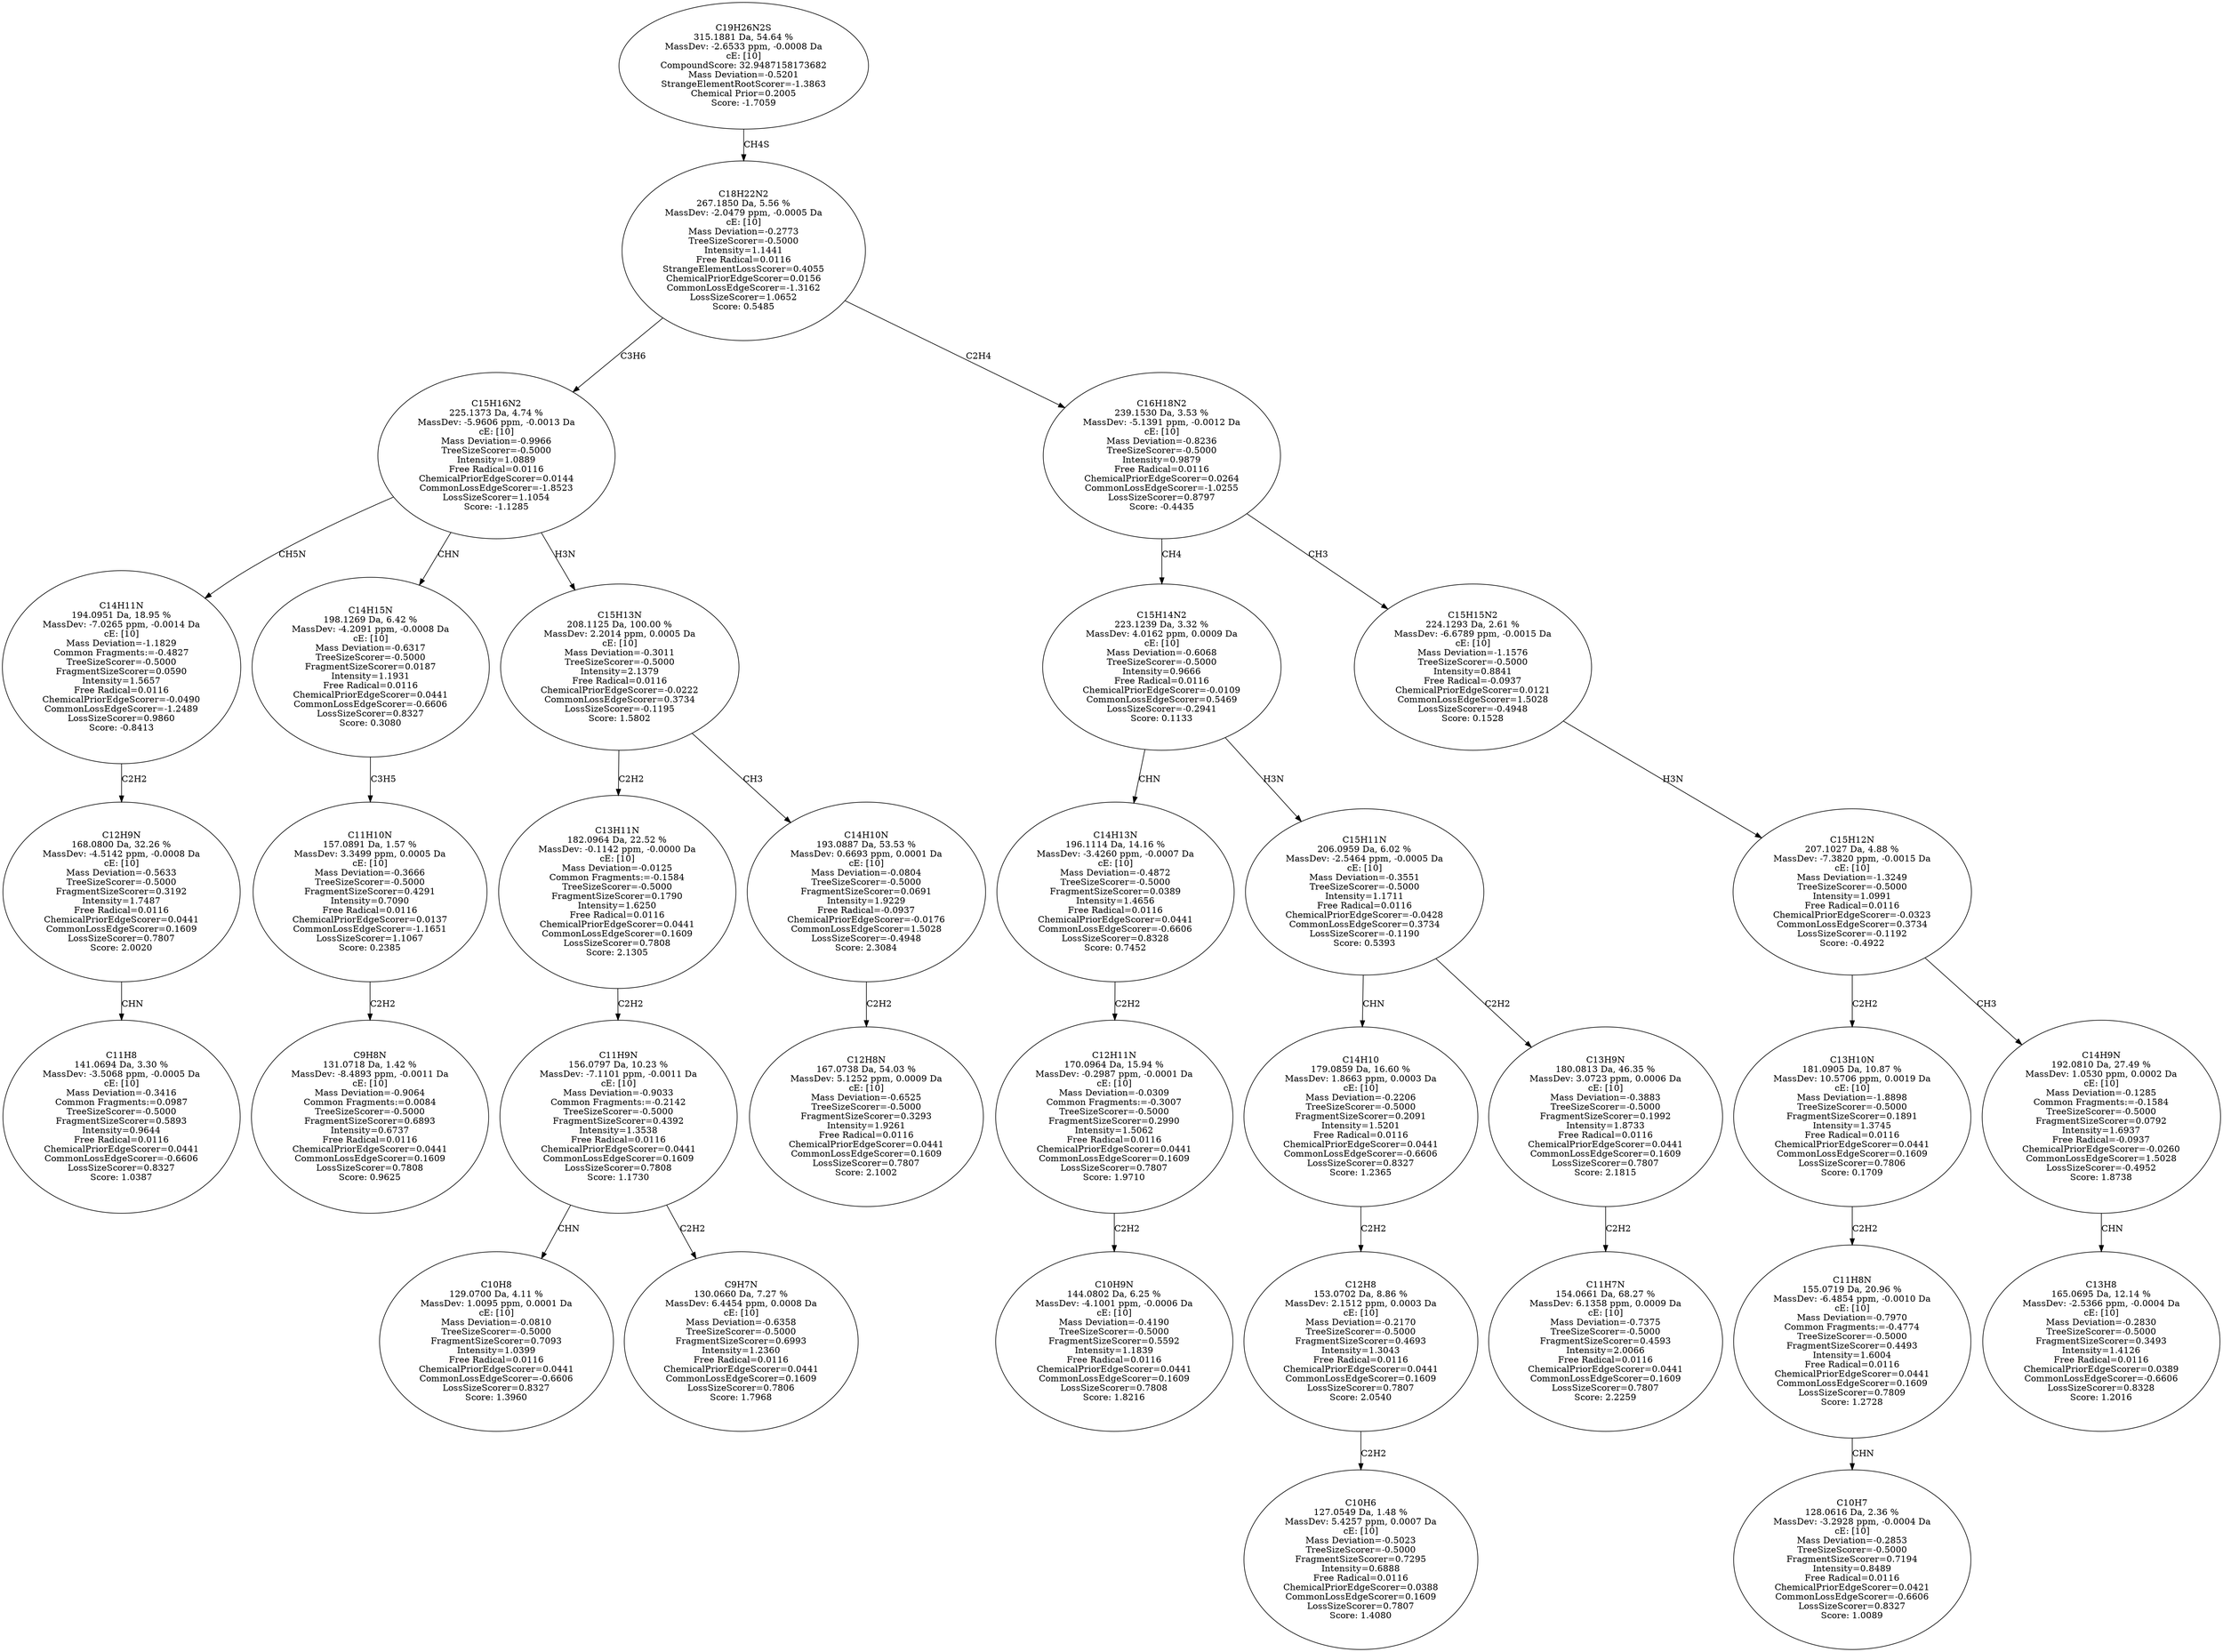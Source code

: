 strict digraph {
v1 [label="C11H8\n141.0694 Da, 3.30 %\nMassDev: -3.5068 ppm, -0.0005 Da\ncE: [10]\nMass Deviation=-0.3416\nCommon Fragments:=0.0987\nTreeSizeScorer=-0.5000\nFragmentSizeScorer=0.5893\nIntensity=0.9644\nFree Radical=0.0116\nChemicalPriorEdgeScorer=0.0441\nCommonLossEdgeScorer=-0.6606\nLossSizeScorer=0.8327\nScore: 1.0387"];
v2 [label="C12H9N\n168.0800 Da, 32.26 %\nMassDev: -4.5142 ppm, -0.0008 Da\ncE: [10]\nMass Deviation=-0.5633\nTreeSizeScorer=-0.5000\nFragmentSizeScorer=0.3192\nIntensity=1.7487\nFree Radical=0.0116\nChemicalPriorEdgeScorer=0.0441\nCommonLossEdgeScorer=0.1609\nLossSizeScorer=0.7807\nScore: 2.0020"];
v3 [label="C14H11N\n194.0951 Da, 18.95 %\nMassDev: -7.0265 ppm, -0.0014 Da\ncE: [10]\nMass Deviation=-1.1829\nCommon Fragments:=-0.4827\nTreeSizeScorer=-0.5000\nFragmentSizeScorer=0.0590\nIntensity=1.5657\nFree Radical=0.0116\nChemicalPriorEdgeScorer=-0.0490\nCommonLossEdgeScorer=-1.2489\nLossSizeScorer=0.9860\nScore: -0.8413"];
v4 [label="C9H8N\n131.0718 Da, 1.42 %\nMassDev: -8.4893 ppm, -0.0011 Da\ncE: [10]\nMass Deviation=-0.9064\nCommon Fragments:=0.0084\nTreeSizeScorer=-0.5000\nFragmentSizeScorer=0.6893\nIntensity=0.6737\nFree Radical=0.0116\nChemicalPriorEdgeScorer=0.0441\nCommonLossEdgeScorer=0.1609\nLossSizeScorer=0.7808\nScore: 0.9625"];
v5 [label="C11H10N\n157.0891 Da, 1.57 %\nMassDev: 3.3499 ppm, 0.0005 Da\ncE: [10]\nMass Deviation=-0.3666\nTreeSizeScorer=-0.5000\nFragmentSizeScorer=0.4291\nIntensity=0.7090\nFree Radical=0.0116\nChemicalPriorEdgeScorer=0.0137\nCommonLossEdgeScorer=-1.1651\nLossSizeScorer=1.1067\nScore: 0.2385"];
v6 [label="C14H15N\n198.1269 Da, 6.42 %\nMassDev: -4.2091 ppm, -0.0008 Da\ncE: [10]\nMass Deviation=-0.6317\nTreeSizeScorer=-0.5000\nFragmentSizeScorer=0.0187\nIntensity=1.1931\nFree Radical=0.0116\nChemicalPriorEdgeScorer=0.0441\nCommonLossEdgeScorer=-0.6606\nLossSizeScorer=0.8327\nScore: 0.3080"];
v7 [label="C10H8\n129.0700 Da, 4.11 %\nMassDev: 1.0095 ppm, 0.0001 Da\ncE: [10]\nMass Deviation=-0.0810\nTreeSizeScorer=-0.5000\nFragmentSizeScorer=0.7093\nIntensity=1.0399\nFree Radical=0.0116\nChemicalPriorEdgeScorer=0.0441\nCommonLossEdgeScorer=-0.6606\nLossSizeScorer=0.8327\nScore: 1.3960"];
v8 [label="C9H7N\n130.0660 Da, 7.27 %\nMassDev: 6.4454 ppm, 0.0008 Da\ncE: [10]\nMass Deviation=-0.6358\nTreeSizeScorer=-0.5000\nFragmentSizeScorer=0.6993\nIntensity=1.2360\nFree Radical=0.0116\nChemicalPriorEdgeScorer=0.0441\nCommonLossEdgeScorer=0.1609\nLossSizeScorer=0.7806\nScore: 1.7968"];
v9 [label="C11H9N\n156.0797 Da, 10.23 %\nMassDev: -7.1101 ppm, -0.0011 Da\ncE: [10]\nMass Deviation=-0.9033\nCommon Fragments:=-0.2142\nTreeSizeScorer=-0.5000\nFragmentSizeScorer=0.4392\nIntensity=1.3538\nFree Radical=0.0116\nChemicalPriorEdgeScorer=0.0441\nCommonLossEdgeScorer=0.1609\nLossSizeScorer=0.7808\nScore: 1.1730"];
v10 [label="C13H11N\n182.0964 Da, 22.52 %\nMassDev: -0.1142 ppm, -0.0000 Da\ncE: [10]\nMass Deviation=-0.0125\nCommon Fragments:=-0.1584\nTreeSizeScorer=-0.5000\nFragmentSizeScorer=0.1790\nIntensity=1.6250\nFree Radical=0.0116\nChemicalPriorEdgeScorer=0.0441\nCommonLossEdgeScorer=0.1609\nLossSizeScorer=0.7808\nScore: 2.1305"];
v11 [label="C12H8N\n167.0738 Da, 54.03 %\nMassDev: 5.1252 ppm, 0.0009 Da\ncE: [10]\nMass Deviation=-0.6525\nTreeSizeScorer=-0.5000\nFragmentSizeScorer=0.3293\nIntensity=1.9261\nFree Radical=0.0116\nChemicalPriorEdgeScorer=0.0441\nCommonLossEdgeScorer=0.1609\nLossSizeScorer=0.7807\nScore: 2.1002"];
v12 [label="C14H10N\n193.0887 Da, 53.53 %\nMassDev: 0.6693 ppm, 0.0001 Da\ncE: [10]\nMass Deviation=-0.0804\nTreeSizeScorer=-0.5000\nFragmentSizeScorer=0.0691\nIntensity=1.9229\nFree Radical=-0.0937\nChemicalPriorEdgeScorer=-0.0176\nCommonLossEdgeScorer=1.5028\nLossSizeScorer=-0.4948\nScore: 2.3084"];
v13 [label="C15H13N\n208.1125 Da, 100.00 %\nMassDev: 2.2014 ppm, 0.0005 Da\ncE: [10]\nMass Deviation=-0.3011\nTreeSizeScorer=-0.5000\nIntensity=2.1379\nFree Radical=0.0116\nChemicalPriorEdgeScorer=-0.0222\nCommonLossEdgeScorer=0.3734\nLossSizeScorer=-0.1195\nScore: 1.5802"];
v14 [label="C15H16N2\n225.1373 Da, 4.74 %\nMassDev: -5.9606 ppm, -0.0013 Da\ncE: [10]\nMass Deviation=-0.9966\nTreeSizeScorer=-0.5000\nIntensity=1.0889\nFree Radical=0.0116\nChemicalPriorEdgeScorer=0.0144\nCommonLossEdgeScorer=-1.8523\nLossSizeScorer=1.1054\nScore: -1.1285"];
v15 [label="C10H9N\n144.0802 Da, 6.25 %\nMassDev: -4.1001 ppm, -0.0006 Da\ncE: [10]\nMass Deviation=-0.4190\nTreeSizeScorer=-0.5000\nFragmentSizeScorer=0.5592\nIntensity=1.1839\nFree Radical=0.0116\nChemicalPriorEdgeScorer=0.0441\nCommonLossEdgeScorer=0.1609\nLossSizeScorer=0.7808\nScore: 1.8216"];
v16 [label="C12H11N\n170.0964 Da, 15.94 %\nMassDev: -0.2987 ppm, -0.0001 Da\ncE: [10]\nMass Deviation=-0.0309\nCommon Fragments:=-0.3007\nTreeSizeScorer=-0.5000\nFragmentSizeScorer=0.2990\nIntensity=1.5062\nFree Radical=0.0116\nChemicalPriorEdgeScorer=0.0441\nCommonLossEdgeScorer=0.1609\nLossSizeScorer=0.7807\nScore: 1.9710"];
v17 [label="C14H13N\n196.1114 Da, 14.16 %\nMassDev: -3.4260 ppm, -0.0007 Da\ncE: [10]\nMass Deviation=-0.4872\nTreeSizeScorer=-0.5000\nFragmentSizeScorer=0.0389\nIntensity=1.4656\nFree Radical=0.0116\nChemicalPriorEdgeScorer=0.0441\nCommonLossEdgeScorer=-0.6606\nLossSizeScorer=0.8328\nScore: 0.7452"];
v18 [label="C10H6\n127.0549 Da, 1.48 %\nMassDev: 5.4257 ppm, 0.0007 Da\ncE: [10]\nMass Deviation=-0.5023\nTreeSizeScorer=-0.5000\nFragmentSizeScorer=0.7295\nIntensity=0.6888\nFree Radical=0.0116\nChemicalPriorEdgeScorer=0.0388\nCommonLossEdgeScorer=0.1609\nLossSizeScorer=0.7807\nScore: 1.4080"];
v19 [label="C12H8\n153.0702 Da, 8.86 %\nMassDev: 2.1512 ppm, 0.0003 Da\ncE: [10]\nMass Deviation=-0.2170\nTreeSizeScorer=-0.5000\nFragmentSizeScorer=0.4693\nIntensity=1.3043\nFree Radical=0.0116\nChemicalPriorEdgeScorer=0.0441\nCommonLossEdgeScorer=0.1609\nLossSizeScorer=0.7807\nScore: 2.0540"];
v20 [label="C14H10\n179.0859 Da, 16.60 %\nMassDev: 1.8663 ppm, 0.0003 Da\ncE: [10]\nMass Deviation=-0.2206\nTreeSizeScorer=-0.5000\nFragmentSizeScorer=0.2091\nIntensity=1.5201\nFree Radical=0.0116\nChemicalPriorEdgeScorer=0.0441\nCommonLossEdgeScorer=-0.6606\nLossSizeScorer=0.8327\nScore: 1.2365"];
v21 [label="C11H7N\n154.0661 Da, 68.27 %\nMassDev: 6.1358 ppm, 0.0009 Da\ncE: [10]\nMass Deviation=-0.7375\nTreeSizeScorer=-0.5000\nFragmentSizeScorer=0.4593\nIntensity=2.0066\nFree Radical=0.0116\nChemicalPriorEdgeScorer=0.0441\nCommonLossEdgeScorer=0.1609\nLossSizeScorer=0.7807\nScore: 2.2259"];
v22 [label="C13H9N\n180.0813 Da, 46.35 %\nMassDev: 3.0723 ppm, 0.0006 Da\ncE: [10]\nMass Deviation=-0.3883\nTreeSizeScorer=-0.5000\nFragmentSizeScorer=0.1992\nIntensity=1.8733\nFree Radical=0.0116\nChemicalPriorEdgeScorer=0.0441\nCommonLossEdgeScorer=0.1609\nLossSizeScorer=0.7807\nScore: 2.1815"];
v23 [label="C15H11N\n206.0959 Da, 6.02 %\nMassDev: -2.5464 ppm, -0.0005 Da\ncE: [10]\nMass Deviation=-0.3551\nTreeSizeScorer=-0.5000\nIntensity=1.1711\nFree Radical=0.0116\nChemicalPriorEdgeScorer=-0.0428\nCommonLossEdgeScorer=0.3734\nLossSizeScorer=-0.1190\nScore: 0.5393"];
v24 [label="C15H14N2\n223.1239 Da, 3.32 %\nMassDev: 4.0162 ppm, 0.0009 Da\ncE: [10]\nMass Deviation=-0.6068\nTreeSizeScorer=-0.5000\nIntensity=0.9666\nFree Radical=0.0116\nChemicalPriorEdgeScorer=-0.0109\nCommonLossEdgeScorer=0.5469\nLossSizeScorer=-0.2941\nScore: 0.1133"];
v25 [label="C10H7\n128.0616 Da, 2.36 %\nMassDev: -3.2928 ppm, -0.0004 Da\ncE: [10]\nMass Deviation=-0.2853\nTreeSizeScorer=-0.5000\nFragmentSizeScorer=0.7194\nIntensity=0.8489\nFree Radical=0.0116\nChemicalPriorEdgeScorer=0.0421\nCommonLossEdgeScorer=-0.6606\nLossSizeScorer=0.8327\nScore: 1.0089"];
v26 [label="C11H8N\n155.0719 Da, 20.96 %\nMassDev: -6.4854 ppm, -0.0010 Da\ncE: [10]\nMass Deviation=-0.7970\nCommon Fragments:=-0.4774\nTreeSizeScorer=-0.5000\nFragmentSizeScorer=0.4493\nIntensity=1.6004\nFree Radical=0.0116\nChemicalPriorEdgeScorer=0.0441\nCommonLossEdgeScorer=0.1609\nLossSizeScorer=0.7809\nScore: 1.2728"];
v27 [label="C13H10N\n181.0905 Da, 10.87 %\nMassDev: 10.5706 ppm, 0.0019 Da\ncE: [10]\nMass Deviation=-1.8898\nTreeSizeScorer=-0.5000\nFragmentSizeScorer=0.1891\nIntensity=1.3745\nFree Radical=0.0116\nChemicalPriorEdgeScorer=0.0441\nCommonLossEdgeScorer=0.1609\nLossSizeScorer=0.7806\nScore: 0.1709"];
v28 [label="C13H8\n165.0695 Da, 12.14 %\nMassDev: -2.5366 ppm, -0.0004 Da\ncE: [10]\nMass Deviation=-0.2830\nTreeSizeScorer=-0.5000\nFragmentSizeScorer=0.3493\nIntensity=1.4126\nFree Radical=0.0116\nChemicalPriorEdgeScorer=0.0389\nCommonLossEdgeScorer=-0.6606\nLossSizeScorer=0.8328\nScore: 1.2016"];
v29 [label="C14H9N\n192.0810 Da, 27.49 %\nMassDev: 1.0530 ppm, 0.0002 Da\ncE: [10]\nMass Deviation=-0.1285\nCommon Fragments:=-0.1584\nTreeSizeScorer=-0.5000\nFragmentSizeScorer=0.0792\nIntensity=1.6937\nFree Radical=-0.0937\nChemicalPriorEdgeScorer=-0.0260\nCommonLossEdgeScorer=1.5028\nLossSizeScorer=-0.4952\nScore: 1.8738"];
v30 [label="C15H12N\n207.1027 Da, 4.88 %\nMassDev: -7.3820 ppm, -0.0015 Da\ncE: [10]\nMass Deviation=-1.3249\nTreeSizeScorer=-0.5000\nIntensity=1.0991\nFree Radical=0.0116\nChemicalPriorEdgeScorer=-0.0323\nCommonLossEdgeScorer=0.3734\nLossSizeScorer=-0.1192\nScore: -0.4922"];
v31 [label="C15H15N2\n224.1293 Da, 2.61 %\nMassDev: -6.6789 ppm, -0.0015 Da\ncE: [10]\nMass Deviation=-1.1576\nTreeSizeScorer=-0.5000\nIntensity=0.8841\nFree Radical=-0.0937\nChemicalPriorEdgeScorer=0.0121\nCommonLossEdgeScorer=1.5028\nLossSizeScorer=-0.4948\nScore: 0.1528"];
v32 [label="C16H18N2\n239.1530 Da, 3.53 %\nMassDev: -5.1391 ppm, -0.0012 Da\ncE: [10]\nMass Deviation=-0.8236\nTreeSizeScorer=-0.5000\nIntensity=0.9879\nFree Radical=0.0116\nChemicalPriorEdgeScorer=0.0264\nCommonLossEdgeScorer=-1.0255\nLossSizeScorer=0.8797\nScore: -0.4435"];
v33 [label="C18H22N2\n267.1850 Da, 5.56 %\nMassDev: -2.0479 ppm, -0.0005 Da\ncE: [10]\nMass Deviation=-0.2773\nTreeSizeScorer=-0.5000\nIntensity=1.1441\nFree Radical=0.0116\nStrangeElementLossScorer=0.4055\nChemicalPriorEdgeScorer=0.0156\nCommonLossEdgeScorer=-1.3162\nLossSizeScorer=1.0652\nScore: 0.5485"];
v34 [label="C19H26N2S\n315.1881 Da, 54.64 %\nMassDev: -2.6533 ppm, -0.0008 Da\ncE: [10]\nCompoundScore: 32.9487158173682\nMass Deviation=-0.5201\nStrangeElementRootScorer=-1.3863\nChemical Prior=0.2005\nScore: -1.7059"];
v2 -> v1 [label="CHN"];
v3 -> v2 [label="C2H2"];
v14 -> v3 [label="CH5N"];
v5 -> v4 [label="C2H2"];
v6 -> v5 [label="C3H5"];
v14 -> v6 [label="CHN"];
v9 -> v7 [label="CHN"];
v9 -> v8 [label="C2H2"];
v10 -> v9 [label="C2H2"];
v13 -> v10 [label="C2H2"];
v12 -> v11 [label="C2H2"];
v13 -> v12 [label="CH3"];
v14 -> v13 [label="H3N"];
v33 -> v14 [label="C3H6"];
v16 -> v15 [label="C2H2"];
v17 -> v16 [label="C2H2"];
v24 -> v17 [label="CHN"];
v19 -> v18 [label="C2H2"];
v20 -> v19 [label="C2H2"];
v23 -> v20 [label="CHN"];
v22 -> v21 [label="C2H2"];
v23 -> v22 [label="C2H2"];
v24 -> v23 [label="H3N"];
v32 -> v24 [label="CH4"];
v26 -> v25 [label="CHN"];
v27 -> v26 [label="C2H2"];
v30 -> v27 [label="C2H2"];
v29 -> v28 [label="CHN"];
v30 -> v29 [label="CH3"];
v31 -> v30 [label="H3N"];
v32 -> v31 [label="CH3"];
v33 -> v32 [label="C2H4"];
v34 -> v33 [label="CH4S"];
}